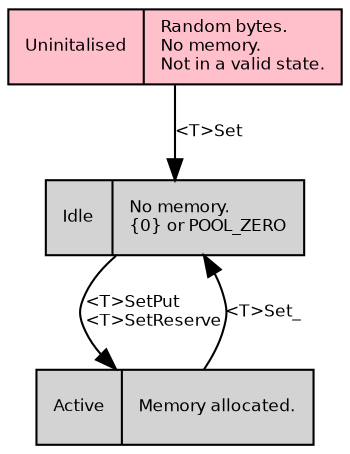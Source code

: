 digraph {
	//rankdir = LR;
	fontname = "Bitstream Vera Sans"
	fontsize = 8
	node [ fontname = "Bitstream Vera Sans" fontsize = 8 shape = "record" ]
	edge [ fontname = "Bitstream Vera Sans" fontsize = 8 ]

	node [ shape=record, style=filled ];
	null [ label = "Uninitalised|Random bytes.\lNo memory.\lNot in a valid state.\l", fillcolor = pink ];
	static [ label = "Idle|No memory.\l\{0\} or POOL_ZERO\l" ];
	dynamic [ label = "Active|Memory allocated.\n" ];
	null -> static [ label = "<T>Set" ];
	static -> dynamic [ label = "<T>SetPut\l<T>SetReserve" ];
	dynamic -> static [ label = "<T>Set_" ];
}

